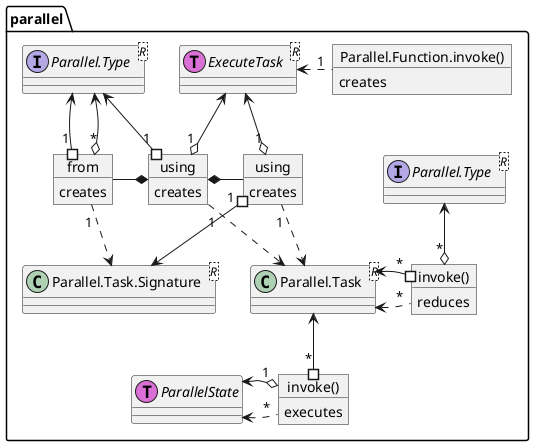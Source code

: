 @startuml
'left to right direction
package "parallel" {

object "Parallel.Function.invoke()" as Function {
creates
}

class "Parallel.Task" as Task<R>
class "Parallel.Task.Signature" as Task_Signature<R>
interface "Parallel.Type<R>" as Type
interface "Parallel.Type<R>" as Type2
interface ExecuteTask<R> << (T, orchid) >>
interface ParallelState << (T, orchid) >>

object "using" as usingType {
creates
}
object "using" as usingSignature {
creates
}
object from {
creates
}

object "invoke()" as invokeExecution {
executes
}
object "invoke()" as reduce {
reduces
}

ExecuteTask <. "1" Function

ExecuteTask <--o "1" usingSignature
usingSignature "1" #--> Task_Signature
usingSignature  "1" ..> Task
usingSignature -right-* usingType

Type <--# "1" usingType
ExecuteTask <--o "1" usingType
usingType "1" ..> Task
usingType *-left- from

Type <--# "1" from
Type <--o "*" from
from "1" ..> Task_Signature

Type2 <--o "*" reduce
Task <. "*" reduce
Task <-# "*" reduce

Task <--# "*" invokeExecution

invokeExecution "*" .left.> ParallelState
invokeExecution "1" o-left-> ParallelState

}
@enduml
